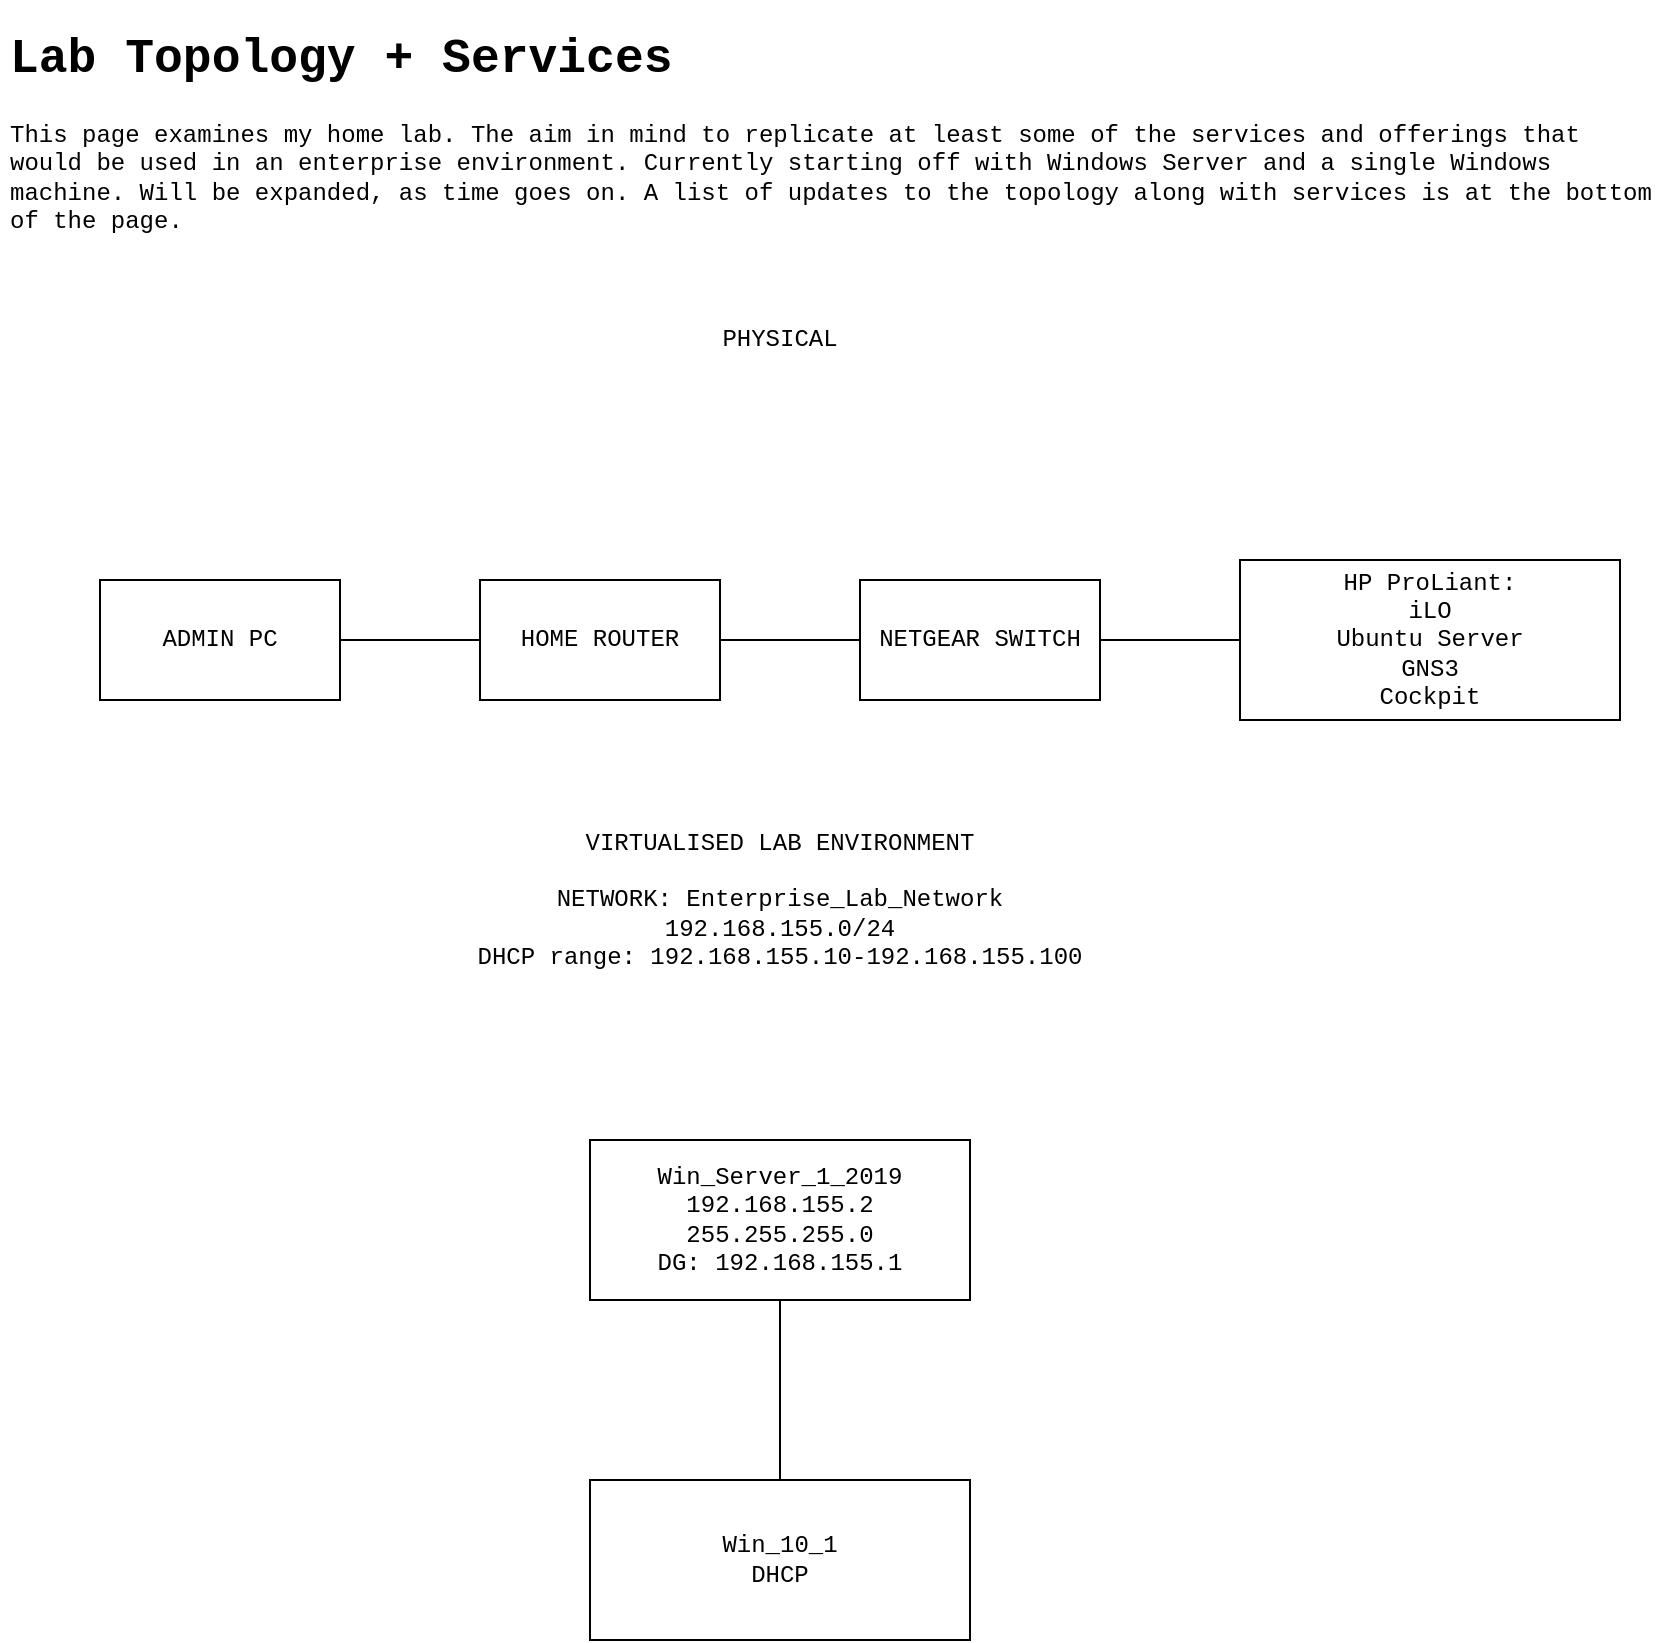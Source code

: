 <mxfile version="14.6.13" type="device"><diagram id="UxnY_mmEOJuXfjdtcdnf" name="Enterprise_Lab_Network"><mxGraphModel dx="1422" dy="822" grid="1" gridSize="10" guides="1" tooltips="1" connect="1" arrows="1" fold="1" page="1" pageScale="1" pageWidth="850" pageHeight="1100" math="0" shadow="0"><root><mxCell id="0"/><mxCell id="1" parent="0"/><mxCell id="XQSha2A7H4TVuUujENZS-1" value="&lt;h1&gt;Lab Topology + Services&amp;nbsp;&lt;/h1&gt;&lt;div&gt;This page examines my home lab. The aim in mind to replicate at least some of the services and offerings that would be used in an enterprise environment. Currently starting off with Windows Server and a single Windows machine. Will be expanded, as time goes on. A list of updates to the topology along with services is at the bottom of the page.&lt;/div&gt;&lt;div&gt;&lt;br&gt;&lt;/div&gt;&lt;div&gt;&lt;br&gt;&lt;/div&gt;" style="text;html=1;strokeColor=none;fillColor=none;spacing=5;spacingTop=-20;whiteSpace=wrap;overflow=hidden;rounded=0;fontFamily=Courier New;" vertex="1" parent="1"><mxGeometry x="10" y="10" width="830" height="120" as="geometry"/></mxCell><mxCell id="XQSha2A7H4TVuUujENZS-2" value="NETGEAR SWITCH" style="rounded=0;whiteSpace=wrap;html=1;fontFamily=Courier New;" vertex="1" parent="1"><mxGeometry x="440" y="290" width="120" height="60" as="geometry"/></mxCell><mxCell id="XQSha2A7H4TVuUujENZS-5" value="ADMIN PC" style="rounded=0;whiteSpace=wrap;html=1;fontFamily=Courier New;" vertex="1" parent="1"><mxGeometry x="60" y="290" width="120" height="60" as="geometry"/></mxCell><mxCell id="XQSha2A7H4TVuUujENZS-6" value="PHYSICAL" style="text;html=1;strokeColor=none;fillColor=none;align=center;verticalAlign=middle;whiteSpace=wrap;rounded=0;fontFamily=Courier New;" vertex="1" parent="1"><mxGeometry x="380" y="160" width="40" height="20" as="geometry"/></mxCell><mxCell id="XQSha2A7H4TVuUujENZS-7" value="HP ProLiant:&lt;br&gt;iLO&lt;br&gt;Ubuntu Server&lt;br&gt;GNS3&lt;br&gt;Cockpit" style="rounded=0;whiteSpace=wrap;html=1;fontFamily=Courier New;" vertex="1" parent="1"><mxGeometry x="630" y="280" width="190" height="80" as="geometry"/></mxCell><mxCell id="XQSha2A7H4TVuUujENZS-10" value="HOME ROUTER" style="rounded=0;whiteSpace=wrap;html=1;fontFamily=Courier New;" vertex="1" parent="1"><mxGeometry x="250" y="290" width="120" height="60" as="geometry"/></mxCell><mxCell id="XQSha2A7H4TVuUujENZS-11" value="" style="endArrow=none;html=1;fontFamily=Courier New;entryX=0;entryY=0.5;entryDx=0;entryDy=0;exitX=1;exitY=0.5;exitDx=0;exitDy=0;" edge="1" parent="1" source="XQSha2A7H4TVuUujENZS-5" target="XQSha2A7H4TVuUujENZS-10"><mxGeometry width="50" height="50" relative="1" as="geometry"><mxPoint x="80" y="460" as="sourcePoint"/><mxPoint x="130" y="410" as="targetPoint"/></mxGeometry></mxCell><mxCell id="XQSha2A7H4TVuUujENZS-12" value="" style="endArrow=none;html=1;fontFamily=Courier New;entryX=0;entryY=0.5;entryDx=0;entryDy=0;exitX=1;exitY=0.5;exitDx=0;exitDy=0;" edge="1" parent="1" source="XQSha2A7H4TVuUujENZS-10" target="XQSha2A7H4TVuUujENZS-2"><mxGeometry width="50" height="50" relative="1" as="geometry"><mxPoint x="280" y="440" as="sourcePoint"/><mxPoint x="330" y="390" as="targetPoint"/></mxGeometry></mxCell><mxCell id="XQSha2A7H4TVuUujENZS-13" value="" style="endArrow=none;html=1;fontFamily=Courier New;entryX=0;entryY=0.5;entryDx=0;entryDy=0;exitX=1;exitY=0.5;exitDx=0;exitDy=0;" edge="1" parent="1" source="XQSha2A7H4TVuUujENZS-2" target="XQSha2A7H4TVuUujENZS-7"><mxGeometry width="50" height="50" relative="1" as="geometry"><mxPoint x="380" y="330" as="sourcePoint"/><mxPoint x="450" y="330" as="targetPoint"/></mxGeometry></mxCell><mxCell id="XQSha2A7H4TVuUujENZS-14" value="VIRTUALISED LAB ENVIRONMENT&lt;br&gt;&lt;br&gt;NETWORK:&amp;nbsp;Enterprise_Lab_Network&lt;br&gt;192.168.155.0/24&lt;br&gt;DHCP range: 192.168.155.10-192.168.155.100" style="text;html=1;strokeColor=none;fillColor=none;align=center;verticalAlign=middle;whiteSpace=wrap;rounded=0;fontFamily=Courier New;" vertex="1" parent="1"><mxGeometry x="195" y="440" width="410" height="20" as="geometry"/></mxCell><mxCell id="XQSha2A7H4TVuUujENZS-16" value="Win_Server_1_2019&lt;br&gt;192.168.155.2&lt;br&gt;255.255.255.0&lt;br&gt;DG: 192.168.155.1" style="rounded=0;whiteSpace=wrap;html=1;fontFamily=Courier New;" vertex="1" parent="1"><mxGeometry x="305" y="570" width="190" height="80" as="geometry"/></mxCell><mxCell id="XQSha2A7H4TVuUujENZS-17" value="Win_10_1&lt;br&gt;DHCP" style="rounded=0;whiteSpace=wrap;html=1;fontFamily=Courier New;" vertex="1" parent="1"><mxGeometry x="305" y="740" width="190" height="80" as="geometry"/></mxCell><mxCell id="XQSha2A7H4TVuUujENZS-18" value="" style="endArrow=none;html=1;fontFamily=Courier New;entryX=0.5;entryY=1;entryDx=0;entryDy=0;exitX=0.5;exitY=0;exitDx=0;exitDy=0;" edge="1" parent="1" source="XQSha2A7H4TVuUujENZS-17" target="XQSha2A7H4TVuUujENZS-16"><mxGeometry width="50" height="50" relative="1" as="geometry"><mxPoint x="370" y="750" as="sourcePoint"/><mxPoint x="420" y="700" as="targetPoint"/></mxGeometry></mxCell></root></mxGraphModel></diagram></mxfile>